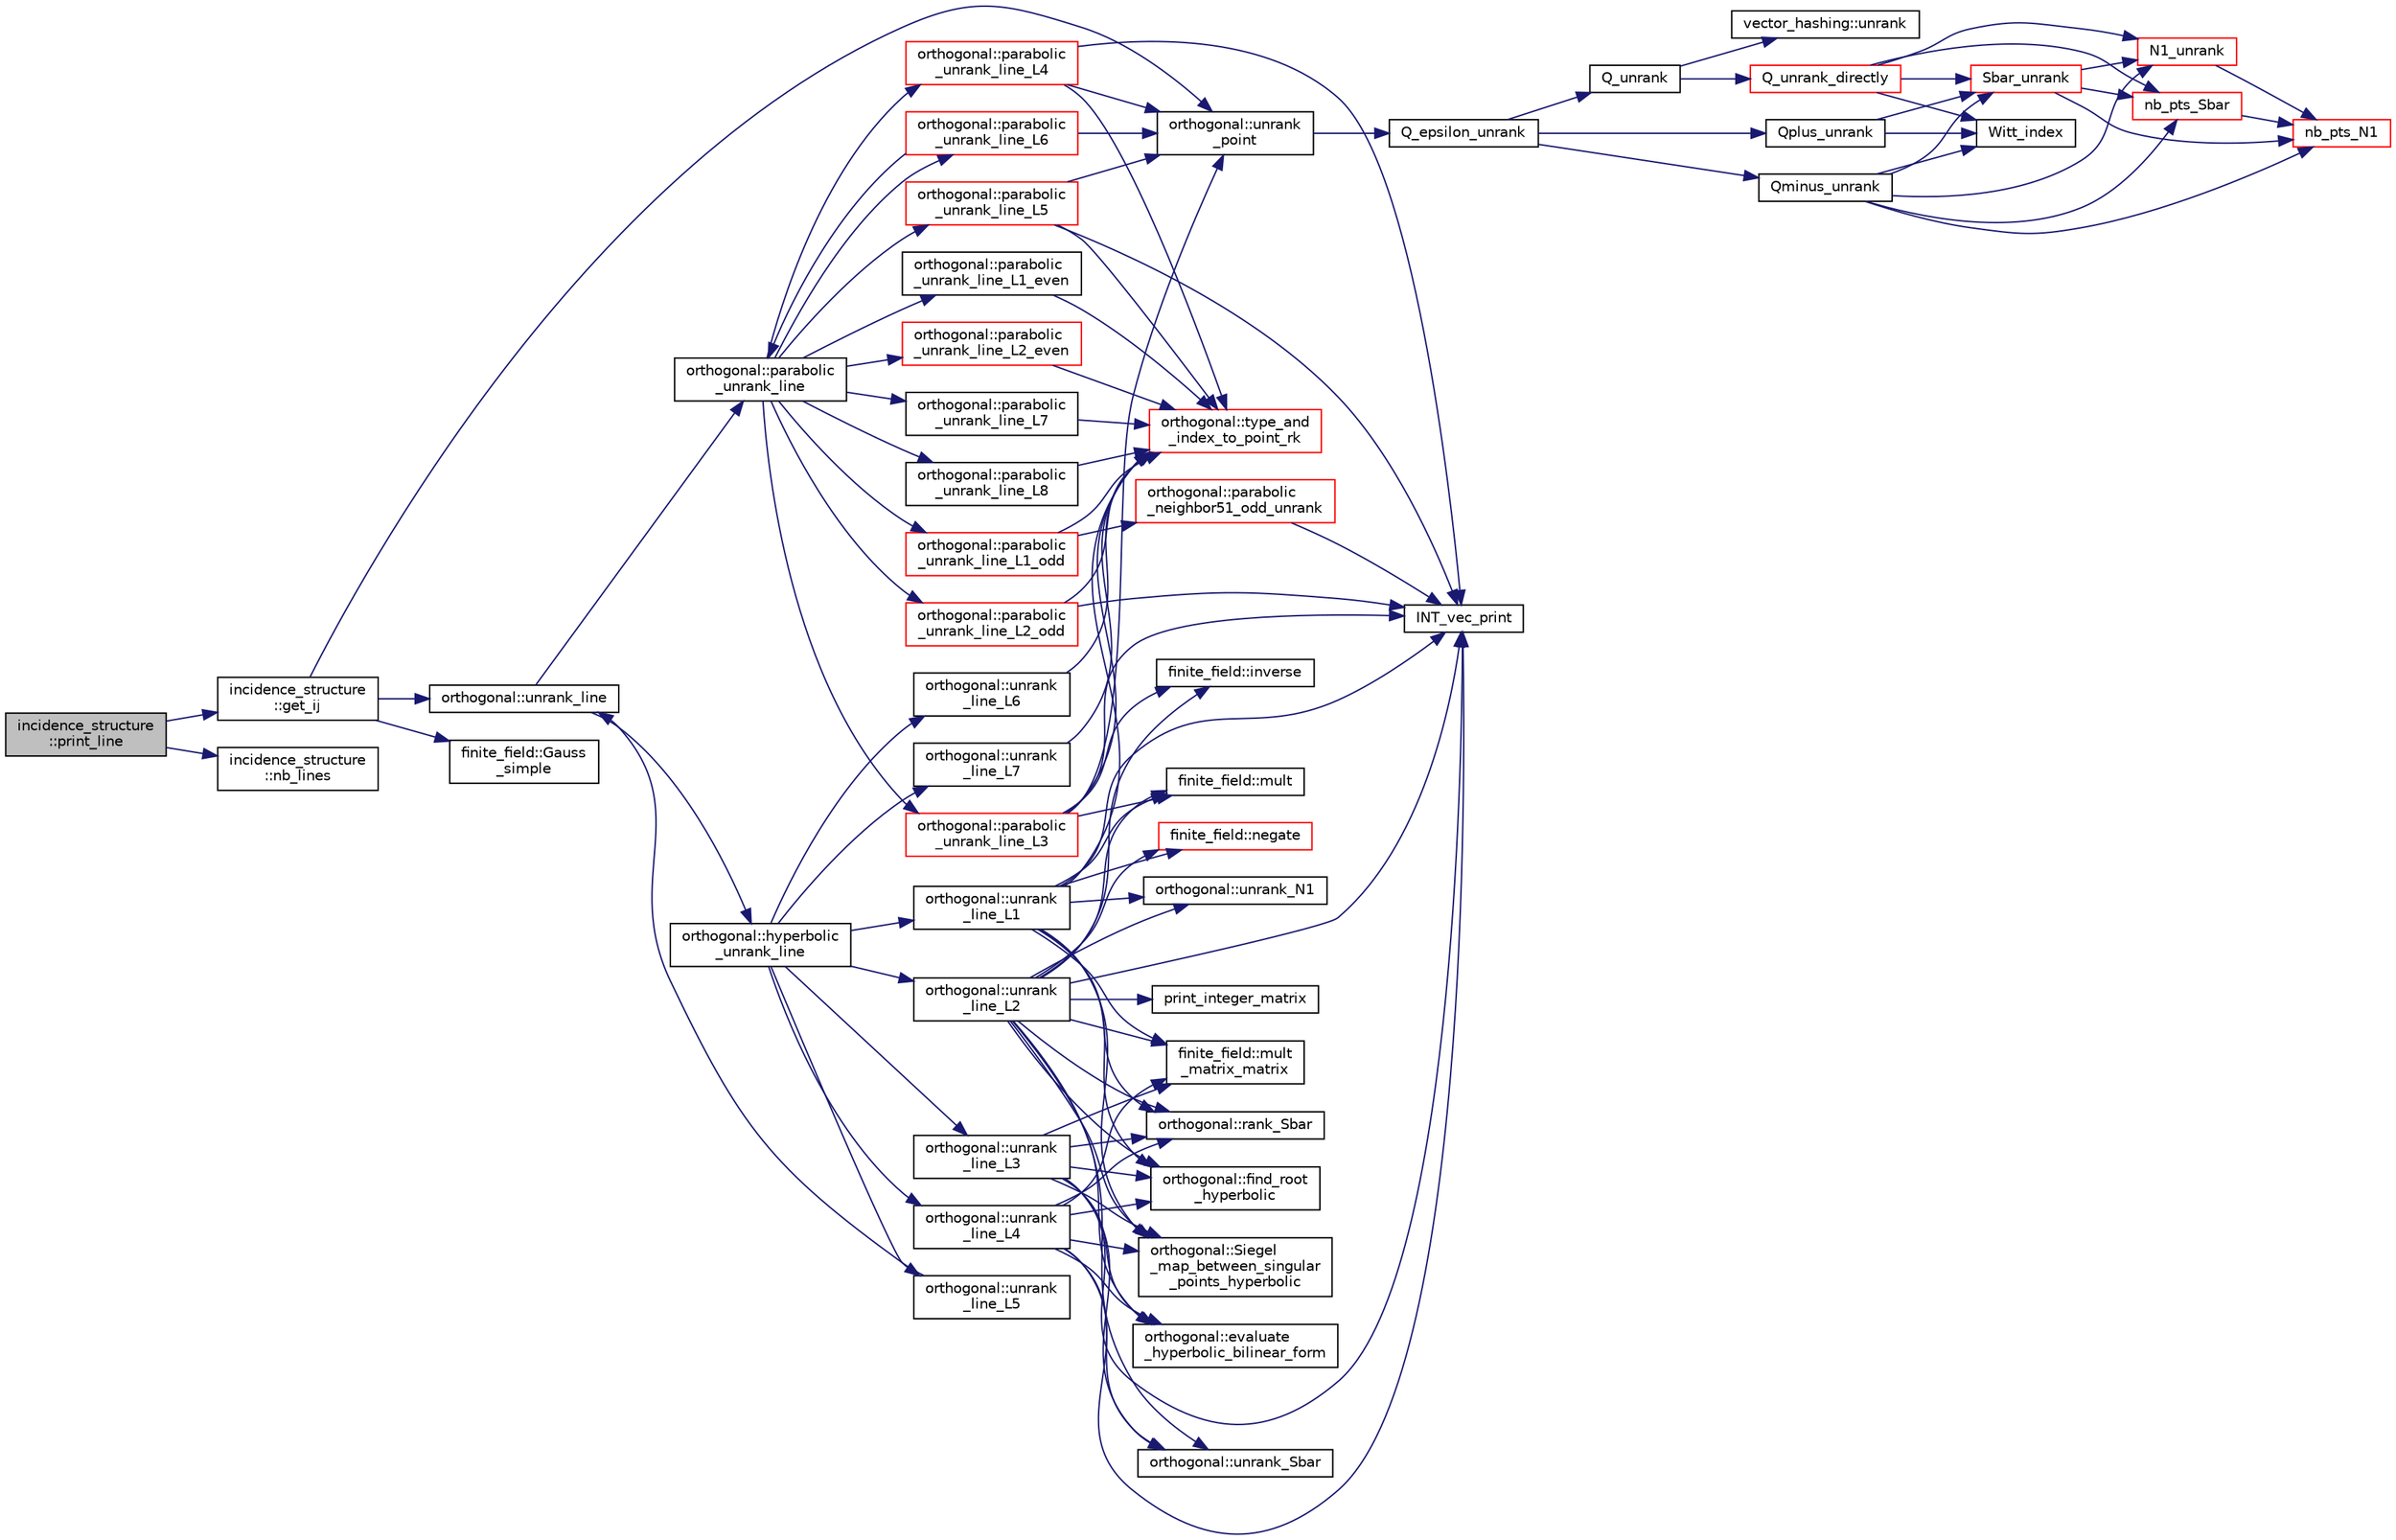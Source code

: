digraph "incidence_structure::print_line"
{
  edge [fontname="Helvetica",fontsize="10",labelfontname="Helvetica",labelfontsize="10"];
  node [fontname="Helvetica",fontsize="10",shape=record];
  rankdir="LR";
  Node5687 [label="incidence_structure\l::print_line",height=0.2,width=0.4,color="black", fillcolor="grey75", style="filled", fontcolor="black"];
  Node5687 -> Node5688 [color="midnightblue",fontsize="10",style="solid",fontname="Helvetica"];
  Node5688 [label="incidence_structure\l::get_ij",height=0.2,width=0.4,color="black", fillcolor="white", style="filled",URL="$da/d8a/classincidence__structure.html#a5ee9b327bdd0c2714cadff040a4c4678"];
  Node5688 -> Node5689 [color="midnightblue",fontsize="10",style="solid",fontname="Helvetica"];
  Node5689 [label="orthogonal::unrank\l_point",height=0.2,width=0.4,color="black", fillcolor="white", style="filled",URL="$d7/daa/classorthogonal.html#ab655117100f7c66c19817b84ac5ac0a0"];
  Node5689 -> Node5690 [color="midnightblue",fontsize="10",style="solid",fontname="Helvetica"];
  Node5690 [label="Q_epsilon_unrank",height=0.2,width=0.4,color="black", fillcolor="white", style="filled",URL="$d4/d67/geometry_8h.html#af162c4d30d4a6528299e37551c353e7b"];
  Node5690 -> Node5691 [color="midnightblue",fontsize="10",style="solid",fontname="Helvetica"];
  Node5691 [label="Q_unrank",height=0.2,width=0.4,color="black", fillcolor="white", style="filled",URL="$db/da0/lib_2foundations_2geometry_2orthogonal__points_8_c.html#a6d02923d5b54ef796934e753e6f5b65b"];
  Node5691 -> Node5692 [color="midnightblue",fontsize="10",style="solid",fontname="Helvetica"];
  Node5692 [label="vector_hashing::unrank",height=0.2,width=0.4,color="black", fillcolor="white", style="filled",URL="$d8/daa/classvector__hashing.html#abbebd3a96a6d27a34b9b49af99e2ed3d"];
  Node5691 -> Node5693 [color="midnightblue",fontsize="10",style="solid",fontname="Helvetica"];
  Node5693 [label="Q_unrank_directly",height=0.2,width=0.4,color="red", fillcolor="white", style="filled",URL="$db/da0/lib_2foundations_2geometry_2orthogonal__points_8_c.html#a105e7e72249e78fcf0785c69099d90ce"];
  Node5693 -> Node5694 [color="midnightblue",fontsize="10",style="solid",fontname="Helvetica"];
  Node5694 [label="Witt_index",height=0.2,width=0.4,color="black", fillcolor="white", style="filled",URL="$db/da0/lib_2foundations_2geometry_2orthogonal__points_8_c.html#ab3483ecb9859a6758f82b5327da50534"];
  Node5693 -> Node5695 [color="midnightblue",fontsize="10",style="solid",fontname="Helvetica"];
  Node5695 [label="nb_pts_Sbar",height=0.2,width=0.4,color="red", fillcolor="white", style="filled",URL="$db/da0/lib_2foundations_2geometry_2orthogonal__points_8_c.html#a986dda26505c9934c771578b084f67cc"];
  Node5695 -> Node5698 [color="midnightblue",fontsize="10",style="solid",fontname="Helvetica"];
  Node5698 [label="nb_pts_N1",height=0.2,width=0.4,color="red", fillcolor="white", style="filled",URL="$db/da0/lib_2foundations_2geometry_2orthogonal__points_8_c.html#ae0f2e1c76523db67b4ec9629ccc35bc6"];
  Node5693 -> Node5700 [color="midnightblue",fontsize="10",style="solid",fontname="Helvetica"];
  Node5700 [label="Sbar_unrank",height=0.2,width=0.4,color="red", fillcolor="white", style="filled",URL="$db/da0/lib_2foundations_2geometry_2orthogonal__points_8_c.html#a65d9b9ccfff12dd92f4f4e8360701c98"];
  Node5700 -> Node5695 [color="midnightblue",fontsize="10",style="solid",fontname="Helvetica"];
  Node5700 -> Node5698 [color="midnightblue",fontsize="10",style="solid",fontname="Helvetica"];
  Node5700 -> Node5703 [color="midnightblue",fontsize="10",style="solid",fontname="Helvetica"];
  Node5703 [label="N1_unrank",height=0.2,width=0.4,color="red", fillcolor="white", style="filled",URL="$db/da0/lib_2foundations_2geometry_2orthogonal__points_8_c.html#aa9427e27f7f207c1baff3a34cc5d78cf"];
  Node5703 -> Node5698 [color="midnightblue",fontsize="10",style="solid",fontname="Helvetica"];
  Node5693 -> Node5703 [color="midnightblue",fontsize="10",style="solid",fontname="Helvetica"];
  Node5690 -> Node5709 [color="midnightblue",fontsize="10",style="solid",fontname="Helvetica"];
  Node5709 [label="Qplus_unrank",height=0.2,width=0.4,color="black", fillcolor="white", style="filled",URL="$db/da0/lib_2foundations_2geometry_2orthogonal__points_8_c.html#ad50512edd586919700e033744b4a03c8"];
  Node5709 -> Node5694 [color="midnightblue",fontsize="10",style="solid",fontname="Helvetica"];
  Node5709 -> Node5700 [color="midnightblue",fontsize="10",style="solid",fontname="Helvetica"];
  Node5690 -> Node5710 [color="midnightblue",fontsize="10",style="solid",fontname="Helvetica"];
  Node5710 [label="Qminus_unrank",height=0.2,width=0.4,color="black", fillcolor="white", style="filled",URL="$db/da0/lib_2foundations_2geometry_2orthogonal__points_8_c.html#ac2dd18f435ab479095b836a483c12c7d"];
  Node5710 -> Node5694 [color="midnightblue",fontsize="10",style="solid",fontname="Helvetica"];
  Node5710 -> Node5695 [color="midnightblue",fontsize="10",style="solid",fontname="Helvetica"];
  Node5710 -> Node5700 [color="midnightblue",fontsize="10",style="solid",fontname="Helvetica"];
  Node5710 -> Node5698 [color="midnightblue",fontsize="10",style="solid",fontname="Helvetica"];
  Node5710 -> Node5703 [color="midnightblue",fontsize="10",style="solid",fontname="Helvetica"];
  Node5688 -> Node5711 [color="midnightblue",fontsize="10",style="solid",fontname="Helvetica"];
  Node5711 [label="orthogonal::unrank_line",height=0.2,width=0.4,color="black", fillcolor="white", style="filled",URL="$d7/daa/classorthogonal.html#a27fec576f6e11b80dd4503fa3cf7611e"];
  Node5711 -> Node5712 [color="midnightblue",fontsize="10",style="solid",fontname="Helvetica"];
  Node5712 [label="orthogonal::hyperbolic\l_unrank_line",height=0.2,width=0.4,color="black", fillcolor="white", style="filled",URL="$d7/daa/classorthogonal.html#a94952194cdcc478feb676e97e2e272f2"];
  Node5712 -> Node5713 [color="midnightblue",fontsize="10",style="solid",fontname="Helvetica"];
  Node5713 [label="orthogonal::unrank\l_line_L1",height=0.2,width=0.4,color="black", fillcolor="white", style="filled",URL="$d7/daa/classorthogonal.html#aca204928ad9c6c2d9e9afe2ea5af6d60"];
  Node5713 -> Node5714 [color="midnightblue",fontsize="10",style="solid",fontname="Helvetica"];
  Node5714 [label="orthogonal::type_and\l_index_to_point_rk",height=0.2,width=0.4,color="red", fillcolor="white", style="filled",URL="$d7/daa/classorthogonal.html#a319ef460cdfe3247d336c3fb482901eb"];
  Node5713 -> Node5743 [color="midnightblue",fontsize="10",style="solid",fontname="Helvetica"];
  Node5743 [label="orthogonal::unrank_N1",height=0.2,width=0.4,color="black", fillcolor="white", style="filled",URL="$d7/daa/classorthogonal.html#ac39ac9cea140f569c2b78ad01310b4b6"];
  Node5713 -> Node5725 [color="midnightblue",fontsize="10",style="solid",fontname="Helvetica"];
  Node5725 [label="INT_vec_print",height=0.2,width=0.4,color="black", fillcolor="white", style="filled",URL="$df/dbf/sajeeb_8_c.html#a79a5901af0b47dd0d694109543c027fe"];
  Node5713 -> Node5747 [color="midnightblue",fontsize="10",style="solid",fontname="Helvetica"];
  Node5747 [label="finite_field::mult",height=0.2,width=0.4,color="black", fillcolor="white", style="filled",URL="$df/d5a/classfinite__field.html#a24fb5917aa6d4d656fd855b7f44a13b0"];
  Node5713 -> Node5755 [color="midnightblue",fontsize="10",style="solid",fontname="Helvetica"];
  Node5755 [label="orthogonal::find_root\l_hyperbolic",height=0.2,width=0.4,color="black", fillcolor="white", style="filled",URL="$d7/daa/classorthogonal.html#a4cb66d7aec283cd032a99cb9b2b9992d"];
  Node5713 -> Node5756 [color="midnightblue",fontsize="10",style="solid",fontname="Helvetica"];
  Node5756 [label="orthogonal::Siegel\l_map_between_singular\l_points_hyperbolic",height=0.2,width=0.4,color="black", fillcolor="white", style="filled",URL="$d7/daa/classorthogonal.html#a5ee80bd3a8fb9799d248ade8fd7b20b3"];
  Node5713 -> Node5757 [color="midnightblue",fontsize="10",style="solid",fontname="Helvetica"];
  Node5757 [label="finite_field::mult\l_matrix_matrix",height=0.2,width=0.4,color="black", fillcolor="white", style="filled",URL="$df/d5a/classfinite__field.html#a5e28706b815838d0ec34de1fa74bc3c4"];
  Node5713 -> Node5753 [color="midnightblue",fontsize="10",style="solid",fontname="Helvetica"];
  Node5753 [label="finite_field::negate",height=0.2,width=0.4,color="red", fillcolor="white", style="filled",URL="$df/d5a/classfinite__field.html#aa9d798298f25d4a9262b5bc5f1733e31"];
  Node5713 -> Node5758 [color="midnightblue",fontsize="10",style="solid",fontname="Helvetica"];
  Node5758 [label="orthogonal::rank_Sbar",height=0.2,width=0.4,color="black", fillcolor="white", style="filled",URL="$d7/daa/classorthogonal.html#aea0a2cc174275eea357b9a68f277e970"];
  Node5712 -> Node5759 [color="midnightblue",fontsize="10",style="solid",fontname="Helvetica"];
  Node5759 [label="orthogonal::unrank\l_line_L2",height=0.2,width=0.4,color="black", fillcolor="white", style="filled",URL="$d7/daa/classorthogonal.html#abb7883ab6e8726606f8b82094d1181a5"];
  Node5759 -> Node5745 [color="midnightblue",fontsize="10",style="solid",fontname="Helvetica"];
  Node5745 [label="orthogonal::unrank_Sbar",height=0.2,width=0.4,color="black", fillcolor="white", style="filled",URL="$d7/daa/classorthogonal.html#af5dc4e991f79be6bfdce4325648e037a"];
  Node5759 -> Node5725 [color="midnightblue",fontsize="10",style="solid",fontname="Helvetica"];
  Node5759 -> Node5758 [color="midnightblue",fontsize="10",style="solid",fontname="Helvetica"];
  Node5759 -> Node5753 [color="midnightblue",fontsize="10",style="solid",fontname="Helvetica"];
  Node5759 -> Node5747 [color="midnightblue",fontsize="10",style="solid",fontname="Helvetica"];
  Node5759 -> Node5743 [color="midnightblue",fontsize="10",style="solid",fontname="Helvetica"];
  Node5759 -> Node5755 [color="midnightblue",fontsize="10",style="solid",fontname="Helvetica"];
  Node5759 -> Node5756 [color="midnightblue",fontsize="10",style="solid",fontname="Helvetica"];
  Node5759 -> Node5760 [color="midnightblue",fontsize="10",style="solid",fontname="Helvetica"];
  Node5760 [label="print_integer_matrix",height=0.2,width=0.4,color="black", fillcolor="white", style="filled",URL="$d5/db4/io__and__os_8h.html#ab4d187a9b89a64102b971201b789b653"];
  Node5759 -> Node5757 [color="midnightblue",fontsize="10",style="solid",fontname="Helvetica"];
  Node5759 -> Node5761 [color="midnightblue",fontsize="10",style="solid",fontname="Helvetica"];
  Node5761 [label="orthogonal::evaluate\l_hyperbolic_bilinear_form",height=0.2,width=0.4,color="black", fillcolor="white", style="filled",URL="$d7/daa/classorthogonal.html#a839dc01b1c59a23b054ccf70c00cc9c9"];
  Node5759 -> Node5741 [color="midnightblue",fontsize="10",style="solid",fontname="Helvetica"];
  Node5741 [label="finite_field::inverse",height=0.2,width=0.4,color="black", fillcolor="white", style="filled",URL="$df/d5a/classfinite__field.html#a69f2a12c01e70b7ce2d115c5221c9cdd"];
  Node5712 -> Node5762 [color="midnightblue",fontsize="10",style="solid",fontname="Helvetica"];
  Node5762 [label="orthogonal::unrank\l_line_L3",height=0.2,width=0.4,color="black", fillcolor="white", style="filled",URL="$d7/daa/classorthogonal.html#a3546eded4c93131b31df43de26a08991"];
  Node5762 -> Node5745 [color="midnightblue",fontsize="10",style="solid",fontname="Helvetica"];
  Node5762 -> Node5725 [color="midnightblue",fontsize="10",style="solid",fontname="Helvetica"];
  Node5762 -> Node5755 [color="midnightblue",fontsize="10",style="solid",fontname="Helvetica"];
  Node5762 -> Node5756 [color="midnightblue",fontsize="10",style="solid",fontname="Helvetica"];
  Node5762 -> Node5757 [color="midnightblue",fontsize="10",style="solid",fontname="Helvetica"];
  Node5762 -> Node5761 [color="midnightblue",fontsize="10",style="solid",fontname="Helvetica"];
  Node5762 -> Node5758 [color="midnightblue",fontsize="10",style="solid",fontname="Helvetica"];
  Node5712 -> Node5763 [color="midnightblue",fontsize="10",style="solid",fontname="Helvetica"];
  Node5763 [label="orthogonal::unrank\l_line_L4",height=0.2,width=0.4,color="black", fillcolor="white", style="filled",URL="$d7/daa/classorthogonal.html#ab207c36ebccd5b91981d678a56ffd9eb"];
  Node5763 -> Node5745 [color="midnightblue",fontsize="10",style="solid",fontname="Helvetica"];
  Node5763 -> Node5725 [color="midnightblue",fontsize="10",style="solid",fontname="Helvetica"];
  Node5763 -> Node5755 [color="midnightblue",fontsize="10",style="solid",fontname="Helvetica"];
  Node5763 -> Node5756 [color="midnightblue",fontsize="10",style="solid",fontname="Helvetica"];
  Node5763 -> Node5757 [color="midnightblue",fontsize="10",style="solid",fontname="Helvetica"];
  Node5763 -> Node5761 [color="midnightblue",fontsize="10",style="solid",fontname="Helvetica"];
  Node5763 -> Node5758 [color="midnightblue",fontsize="10",style="solid",fontname="Helvetica"];
  Node5712 -> Node5764 [color="midnightblue",fontsize="10",style="solid",fontname="Helvetica"];
  Node5764 [label="orthogonal::unrank\l_line_L5",height=0.2,width=0.4,color="black", fillcolor="white", style="filled",URL="$d7/daa/classorthogonal.html#a64148a40b356447a00d985789ad74c82"];
  Node5764 -> Node5711 [color="midnightblue",fontsize="10",style="solid",fontname="Helvetica"];
  Node5712 -> Node5765 [color="midnightblue",fontsize="10",style="solid",fontname="Helvetica"];
  Node5765 [label="orthogonal::unrank\l_line_L6",height=0.2,width=0.4,color="black", fillcolor="white", style="filled",URL="$d7/daa/classorthogonal.html#a91145776fc4185d7277ddf019064f7ea"];
  Node5765 -> Node5714 [color="midnightblue",fontsize="10",style="solid",fontname="Helvetica"];
  Node5712 -> Node5766 [color="midnightblue",fontsize="10",style="solid",fontname="Helvetica"];
  Node5766 [label="orthogonal::unrank\l_line_L7",height=0.2,width=0.4,color="black", fillcolor="white", style="filled",URL="$d7/daa/classorthogonal.html#a6dbd5481e532a8f7232acded49f5c05e"];
  Node5766 -> Node5714 [color="midnightblue",fontsize="10",style="solid",fontname="Helvetica"];
  Node5711 -> Node5767 [color="midnightblue",fontsize="10",style="solid",fontname="Helvetica"];
  Node5767 [label="orthogonal::parabolic\l_unrank_line",height=0.2,width=0.4,color="black", fillcolor="white", style="filled",URL="$d7/daa/classorthogonal.html#a449cc51a62e11b8699befe951b0f8a4c"];
  Node5767 -> Node5768 [color="midnightblue",fontsize="10",style="solid",fontname="Helvetica"];
  Node5768 [label="orthogonal::parabolic\l_unrank_line_L1_even",height=0.2,width=0.4,color="black", fillcolor="white", style="filled",URL="$d7/daa/classorthogonal.html#a83a57c7023d5a61881d39f00f7717d8b"];
  Node5768 -> Node5714 [color="midnightblue",fontsize="10",style="solid",fontname="Helvetica"];
  Node5767 -> Node5769 [color="midnightblue",fontsize="10",style="solid",fontname="Helvetica"];
  Node5769 [label="orthogonal::parabolic\l_unrank_line_L1_odd",height=0.2,width=0.4,color="red", fillcolor="white", style="filled",URL="$d7/daa/classorthogonal.html#af59966fe1bb32196deaafbe6849fdeb1"];
  Node5769 -> Node5714 [color="midnightblue",fontsize="10",style="solid",fontname="Helvetica"];
  Node5769 -> Node5770 [color="midnightblue",fontsize="10",style="solid",fontname="Helvetica"];
  Node5770 [label="orthogonal::parabolic\l_neighbor51_odd_unrank",height=0.2,width=0.4,color="red", fillcolor="white", style="filled",URL="$d7/daa/classorthogonal.html#a302082ae3d38f0a1bf150f1ac5e46942"];
  Node5770 -> Node5725 [color="midnightblue",fontsize="10",style="solid",fontname="Helvetica"];
  Node5767 -> Node5796 [color="midnightblue",fontsize="10",style="solid",fontname="Helvetica"];
  Node5796 [label="orthogonal::parabolic\l_unrank_line_L2_even",height=0.2,width=0.4,color="red", fillcolor="white", style="filled",URL="$d7/daa/classorthogonal.html#a57a7ad0d16ea67c0636c9f179eeed5d1"];
  Node5796 -> Node5714 [color="midnightblue",fontsize="10",style="solid",fontname="Helvetica"];
  Node5767 -> Node5798 [color="midnightblue",fontsize="10",style="solid",fontname="Helvetica"];
  Node5798 [label="orthogonal::parabolic\l_unrank_line_L2_odd",height=0.2,width=0.4,color="red", fillcolor="white", style="filled",URL="$d7/daa/classorthogonal.html#a9ab8a29daee27c60803e2bf5026a9a9e"];
  Node5798 -> Node5714 [color="midnightblue",fontsize="10",style="solid",fontname="Helvetica"];
  Node5798 -> Node5725 [color="midnightblue",fontsize="10",style="solid",fontname="Helvetica"];
  Node5767 -> Node5800 [color="midnightblue",fontsize="10",style="solid",fontname="Helvetica"];
  Node5800 [label="orthogonal::parabolic\l_unrank_line_L3",height=0.2,width=0.4,color="red", fillcolor="white", style="filled",URL="$d7/daa/classorthogonal.html#ae1edfba289a03ed4d383514c2b0dc4b7"];
  Node5800 -> Node5714 [color="midnightblue",fontsize="10",style="solid",fontname="Helvetica"];
  Node5800 -> Node5689 [color="midnightblue",fontsize="10",style="solid",fontname="Helvetica"];
  Node5800 -> Node5725 [color="midnightblue",fontsize="10",style="solid",fontname="Helvetica"];
  Node5800 -> Node5747 [color="midnightblue",fontsize="10",style="solid",fontname="Helvetica"];
  Node5800 -> Node5741 [color="midnightblue",fontsize="10",style="solid",fontname="Helvetica"];
  Node5767 -> Node5805 [color="midnightblue",fontsize="10",style="solid",fontname="Helvetica"];
  Node5805 [label="orthogonal::parabolic\l_unrank_line_L4",height=0.2,width=0.4,color="red", fillcolor="white", style="filled",URL="$d7/daa/classorthogonal.html#a6a30b6c7f59498ad8c7f2bec7c78d2ff"];
  Node5805 -> Node5714 [color="midnightblue",fontsize="10",style="solid",fontname="Helvetica"];
  Node5805 -> Node5689 [color="midnightblue",fontsize="10",style="solid",fontname="Helvetica"];
  Node5805 -> Node5725 [color="midnightblue",fontsize="10",style="solid",fontname="Helvetica"];
  Node5767 -> Node5807 [color="midnightblue",fontsize="10",style="solid",fontname="Helvetica"];
  Node5807 [label="orthogonal::parabolic\l_unrank_line_L5",height=0.2,width=0.4,color="red", fillcolor="white", style="filled",URL="$d7/daa/classorthogonal.html#a77831b97ebbbc5d8103c5e7e0edfeb9b"];
  Node5807 -> Node5714 [color="midnightblue",fontsize="10",style="solid",fontname="Helvetica"];
  Node5807 -> Node5689 [color="midnightblue",fontsize="10",style="solid",fontname="Helvetica"];
  Node5807 -> Node5725 [color="midnightblue",fontsize="10",style="solid",fontname="Helvetica"];
  Node5767 -> Node5809 [color="midnightblue",fontsize="10",style="solid",fontname="Helvetica"];
  Node5809 [label="orthogonal::parabolic\l_unrank_line_L6",height=0.2,width=0.4,color="red", fillcolor="white", style="filled",URL="$d7/daa/classorthogonal.html#a3fecd8b43b3e09d6b35e550850b11d56"];
  Node5809 -> Node5767 [color="midnightblue",fontsize="10",style="solid",fontname="Helvetica"];
  Node5809 -> Node5689 [color="midnightblue",fontsize="10",style="solid",fontname="Helvetica"];
  Node5767 -> Node5810 [color="midnightblue",fontsize="10",style="solid",fontname="Helvetica"];
  Node5810 [label="orthogonal::parabolic\l_unrank_line_L7",height=0.2,width=0.4,color="black", fillcolor="white", style="filled",URL="$d7/daa/classorthogonal.html#af37feffb93b694bd8b9f5ff5f8bdd4eb"];
  Node5810 -> Node5714 [color="midnightblue",fontsize="10",style="solid",fontname="Helvetica"];
  Node5767 -> Node5811 [color="midnightblue",fontsize="10",style="solid",fontname="Helvetica"];
  Node5811 [label="orthogonal::parabolic\l_unrank_line_L8",height=0.2,width=0.4,color="black", fillcolor="white", style="filled",URL="$d7/daa/classorthogonal.html#a97e23bbc8eb995d6ee0dba00f2b0d34f"];
  Node5811 -> Node5714 [color="midnightblue",fontsize="10",style="solid",fontname="Helvetica"];
  Node5688 -> Node5812 [color="midnightblue",fontsize="10",style="solid",fontname="Helvetica"];
  Node5812 [label="finite_field::Gauss\l_simple",height=0.2,width=0.4,color="black", fillcolor="white", style="filled",URL="$df/d5a/classfinite__field.html#aba4950590e24a1ce323f292cf47b3307"];
  Node5687 -> Node5813 [color="midnightblue",fontsize="10",style="solid",fontname="Helvetica"];
  Node5813 [label="incidence_structure\l::nb_lines",height=0.2,width=0.4,color="black", fillcolor="white", style="filled",URL="$da/d8a/classincidence__structure.html#a9ffac61340b2a03f31f1cc366d5a7b79"];
}
